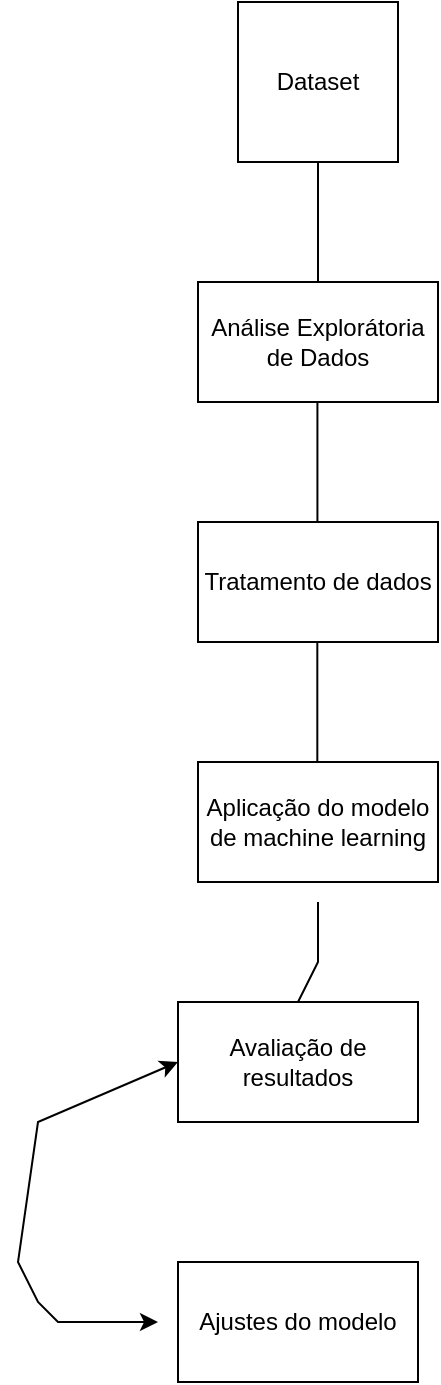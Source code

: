 <mxfile version="24.8.3">
  <diagram name="Page-1" id="X33ch2kTlWHlsdRV35v2">
    <mxGraphModel dx="1434" dy="738" grid="1" gridSize="10" guides="1" tooltips="1" connect="1" arrows="1" fold="1" page="1" pageScale="1" pageWidth="850" pageHeight="1100" math="0" shadow="0">
      <root>
        <mxCell id="0" />
        <mxCell id="1" parent="0" />
        <mxCell id="v_9OF6YfW5TlZ2SFb2HR-1" value="Dataset" style="whiteSpace=wrap;html=1;aspect=fixed;" vertex="1" parent="1">
          <mxGeometry x="360" y="20" width="80" height="80" as="geometry" />
        </mxCell>
        <mxCell id="v_9OF6YfW5TlZ2SFb2HR-2" value="" style="endArrow=none;html=1;rounded=0;entryX=0.5;entryY=1;entryDx=0;entryDy=0;" edge="1" parent="1" target="v_9OF6YfW5TlZ2SFb2HR-1">
          <mxGeometry width="50" height="50" relative="1" as="geometry">
            <mxPoint x="400" y="160" as="sourcePoint" />
            <mxPoint x="450" y="90" as="targetPoint" />
          </mxGeometry>
        </mxCell>
        <mxCell id="v_9OF6YfW5TlZ2SFb2HR-3" value="Tratamento de dados" style="rounded=0;whiteSpace=wrap;html=1;" vertex="1" parent="1">
          <mxGeometry x="340" y="280" width="120" height="60" as="geometry" />
        </mxCell>
        <mxCell id="v_9OF6YfW5TlZ2SFb2HR-4" value="" style="endArrow=none;html=1;rounded=0;entryX=0.5;entryY=1;entryDx=0;entryDy=0;" edge="1" parent="1">
          <mxGeometry width="50" height="50" relative="1" as="geometry">
            <mxPoint x="399.71" y="280" as="sourcePoint" />
            <mxPoint x="399.71" y="220" as="targetPoint" />
          </mxGeometry>
        </mxCell>
        <mxCell id="v_9OF6YfW5TlZ2SFb2HR-5" value="Análise Explorátoria de Dados" style="rounded=0;whiteSpace=wrap;html=1;" vertex="1" parent="1">
          <mxGeometry x="340" y="160" width="120" height="60" as="geometry" />
        </mxCell>
        <mxCell id="v_9OF6YfW5TlZ2SFb2HR-6" value="Aplicação do modelo de machine learning" style="rounded=0;whiteSpace=wrap;html=1;" vertex="1" parent="1">
          <mxGeometry x="340" y="400" width="120" height="60" as="geometry" />
        </mxCell>
        <mxCell id="v_9OF6YfW5TlZ2SFb2HR-7" value="" style="endArrow=none;html=1;rounded=0;entryX=0.5;entryY=1;entryDx=0;entryDy=0;" edge="1" parent="1">
          <mxGeometry width="50" height="50" relative="1" as="geometry">
            <mxPoint x="399.66" y="400" as="sourcePoint" />
            <mxPoint x="399.66" y="340" as="targetPoint" />
          </mxGeometry>
        </mxCell>
        <mxCell id="v_9OF6YfW5TlZ2SFb2HR-8" value="" style="endArrow=none;html=1;rounded=0;" edge="1" parent="1">
          <mxGeometry width="50" height="50" relative="1" as="geometry">
            <mxPoint x="390" y="520" as="sourcePoint" />
            <mxPoint x="400" y="470" as="targetPoint" />
            <Array as="points">
              <mxPoint x="400" y="500" />
            </Array>
          </mxGeometry>
        </mxCell>
        <mxCell id="v_9OF6YfW5TlZ2SFb2HR-9" value="Avaliação de resultados" style="rounded=0;whiteSpace=wrap;html=1;" vertex="1" parent="1">
          <mxGeometry x="330" y="520" width="120" height="60" as="geometry" />
        </mxCell>
        <mxCell id="v_9OF6YfW5TlZ2SFb2HR-11" value="Ajustes do modelo" style="rounded=0;whiteSpace=wrap;html=1;" vertex="1" parent="1">
          <mxGeometry x="330" y="650" width="120" height="60" as="geometry" />
        </mxCell>
        <mxCell id="v_9OF6YfW5TlZ2SFb2HR-14" value="" style="endArrow=classic;startArrow=classic;html=1;rounded=0;entryX=0;entryY=0.5;entryDx=0;entryDy=0;" edge="1" parent="1" target="v_9OF6YfW5TlZ2SFb2HR-9">
          <mxGeometry width="50" height="50" relative="1" as="geometry">
            <mxPoint x="320" y="680" as="sourcePoint" />
            <mxPoint x="290" y="630" as="targetPoint" />
            <Array as="points">
              <mxPoint x="270" y="680" />
              <mxPoint x="260" y="670" />
              <mxPoint x="250" y="650" />
              <mxPoint x="260" y="580" />
            </Array>
          </mxGeometry>
        </mxCell>
      </root>
    </mxGraphModel>
  </diagram>
</mxfile>
